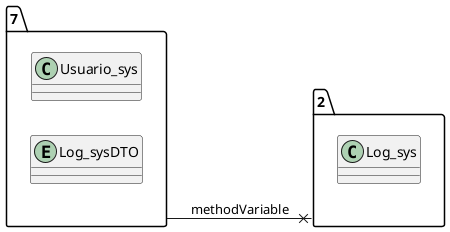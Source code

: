 @startuml 
allow_mixing
left to right direction
package "7"{
class Usuario_sys
entity Log_sysDTO

}
package "2"{
class Log_sys

}
"7" --x "2":methodVariable
@enduml